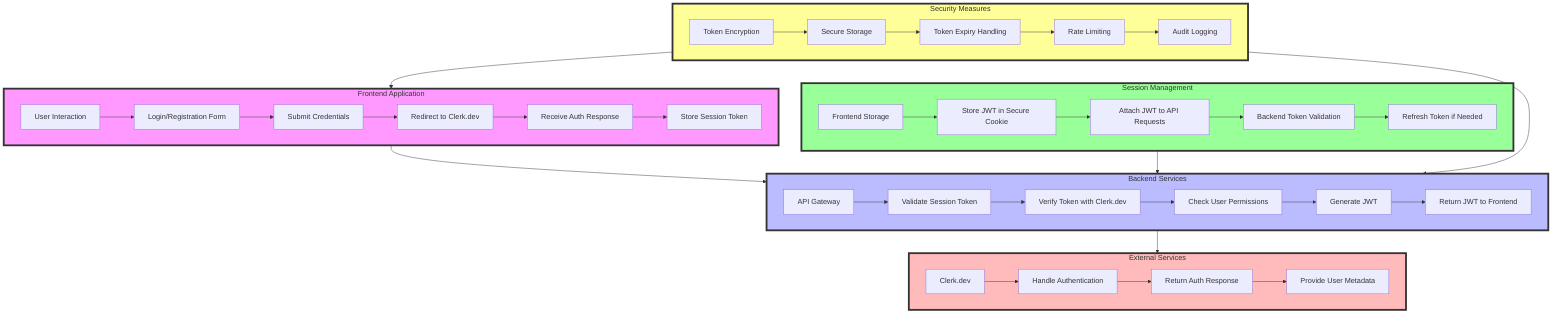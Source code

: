 flowchart TD
    subgraph Frontend[Frontend Application]
        A1[User Interaction] --> A2[Login/Registration Form]
        A2 --> A3[Submit Credentials]
        A3 --> A4[Redirect to Clerk.dev]
        A4 --> A5[Receive Auth Response]
        A5 --> A6[Store Session Token]
    end

    subgraph Backend[Backend Services]
        B1[API Gateway] --> B2[Validate Session Token]
        B2 --> B3[Verify Token with Clerk.dev]
        B3 --> B4[Check User Permissions]
        B4 --> B5[Generate JWT]
        B5 --> B6[Return JWT to Frontend]
    end

    subgraph External[External Services]
        C1[Clerk.dev] --> C2[Handle Authentication]
        C2 --> C3[Return Auth Response]
        C3 --> C4[Provide User Metadata]
    end

    subgraph Session[Session Management]
        D1[Frontend Storage] --> D2[Store JWT in Secure Cookie]
        D2 --> D3[Attach JWT to API Requests]
        D3 --> D4[Backend Token Validation]
        D4 --> D5[Refresh Token if Needed]
    end

    subgraph Security[Security Measures]
        E1[Token Encryption] --> E2[Secure Storage]
        E2 --> E3[Token Expiry Handling]
        E3 --> E4[Rate Limiting]
        E4 --> E5[Audit Logging]
    end

    Frontend --> Backend
    Backend --> External
    Session --> Backend
    Security --> Frontend
    Security --> Backend

    style Frontend fill:#f9f,stroke:#333,stroke-width:4px
    style Backend fill:#bbf,stroke:#333,stroke-width:4px
    style External fill:#fbb,stroke:#333,stroke-width:4px
    style Session fill:#9f9,stroke:#333,stroke-width:4px
    style Security fill:#ff9,stroke:#333,stroke-width:4px